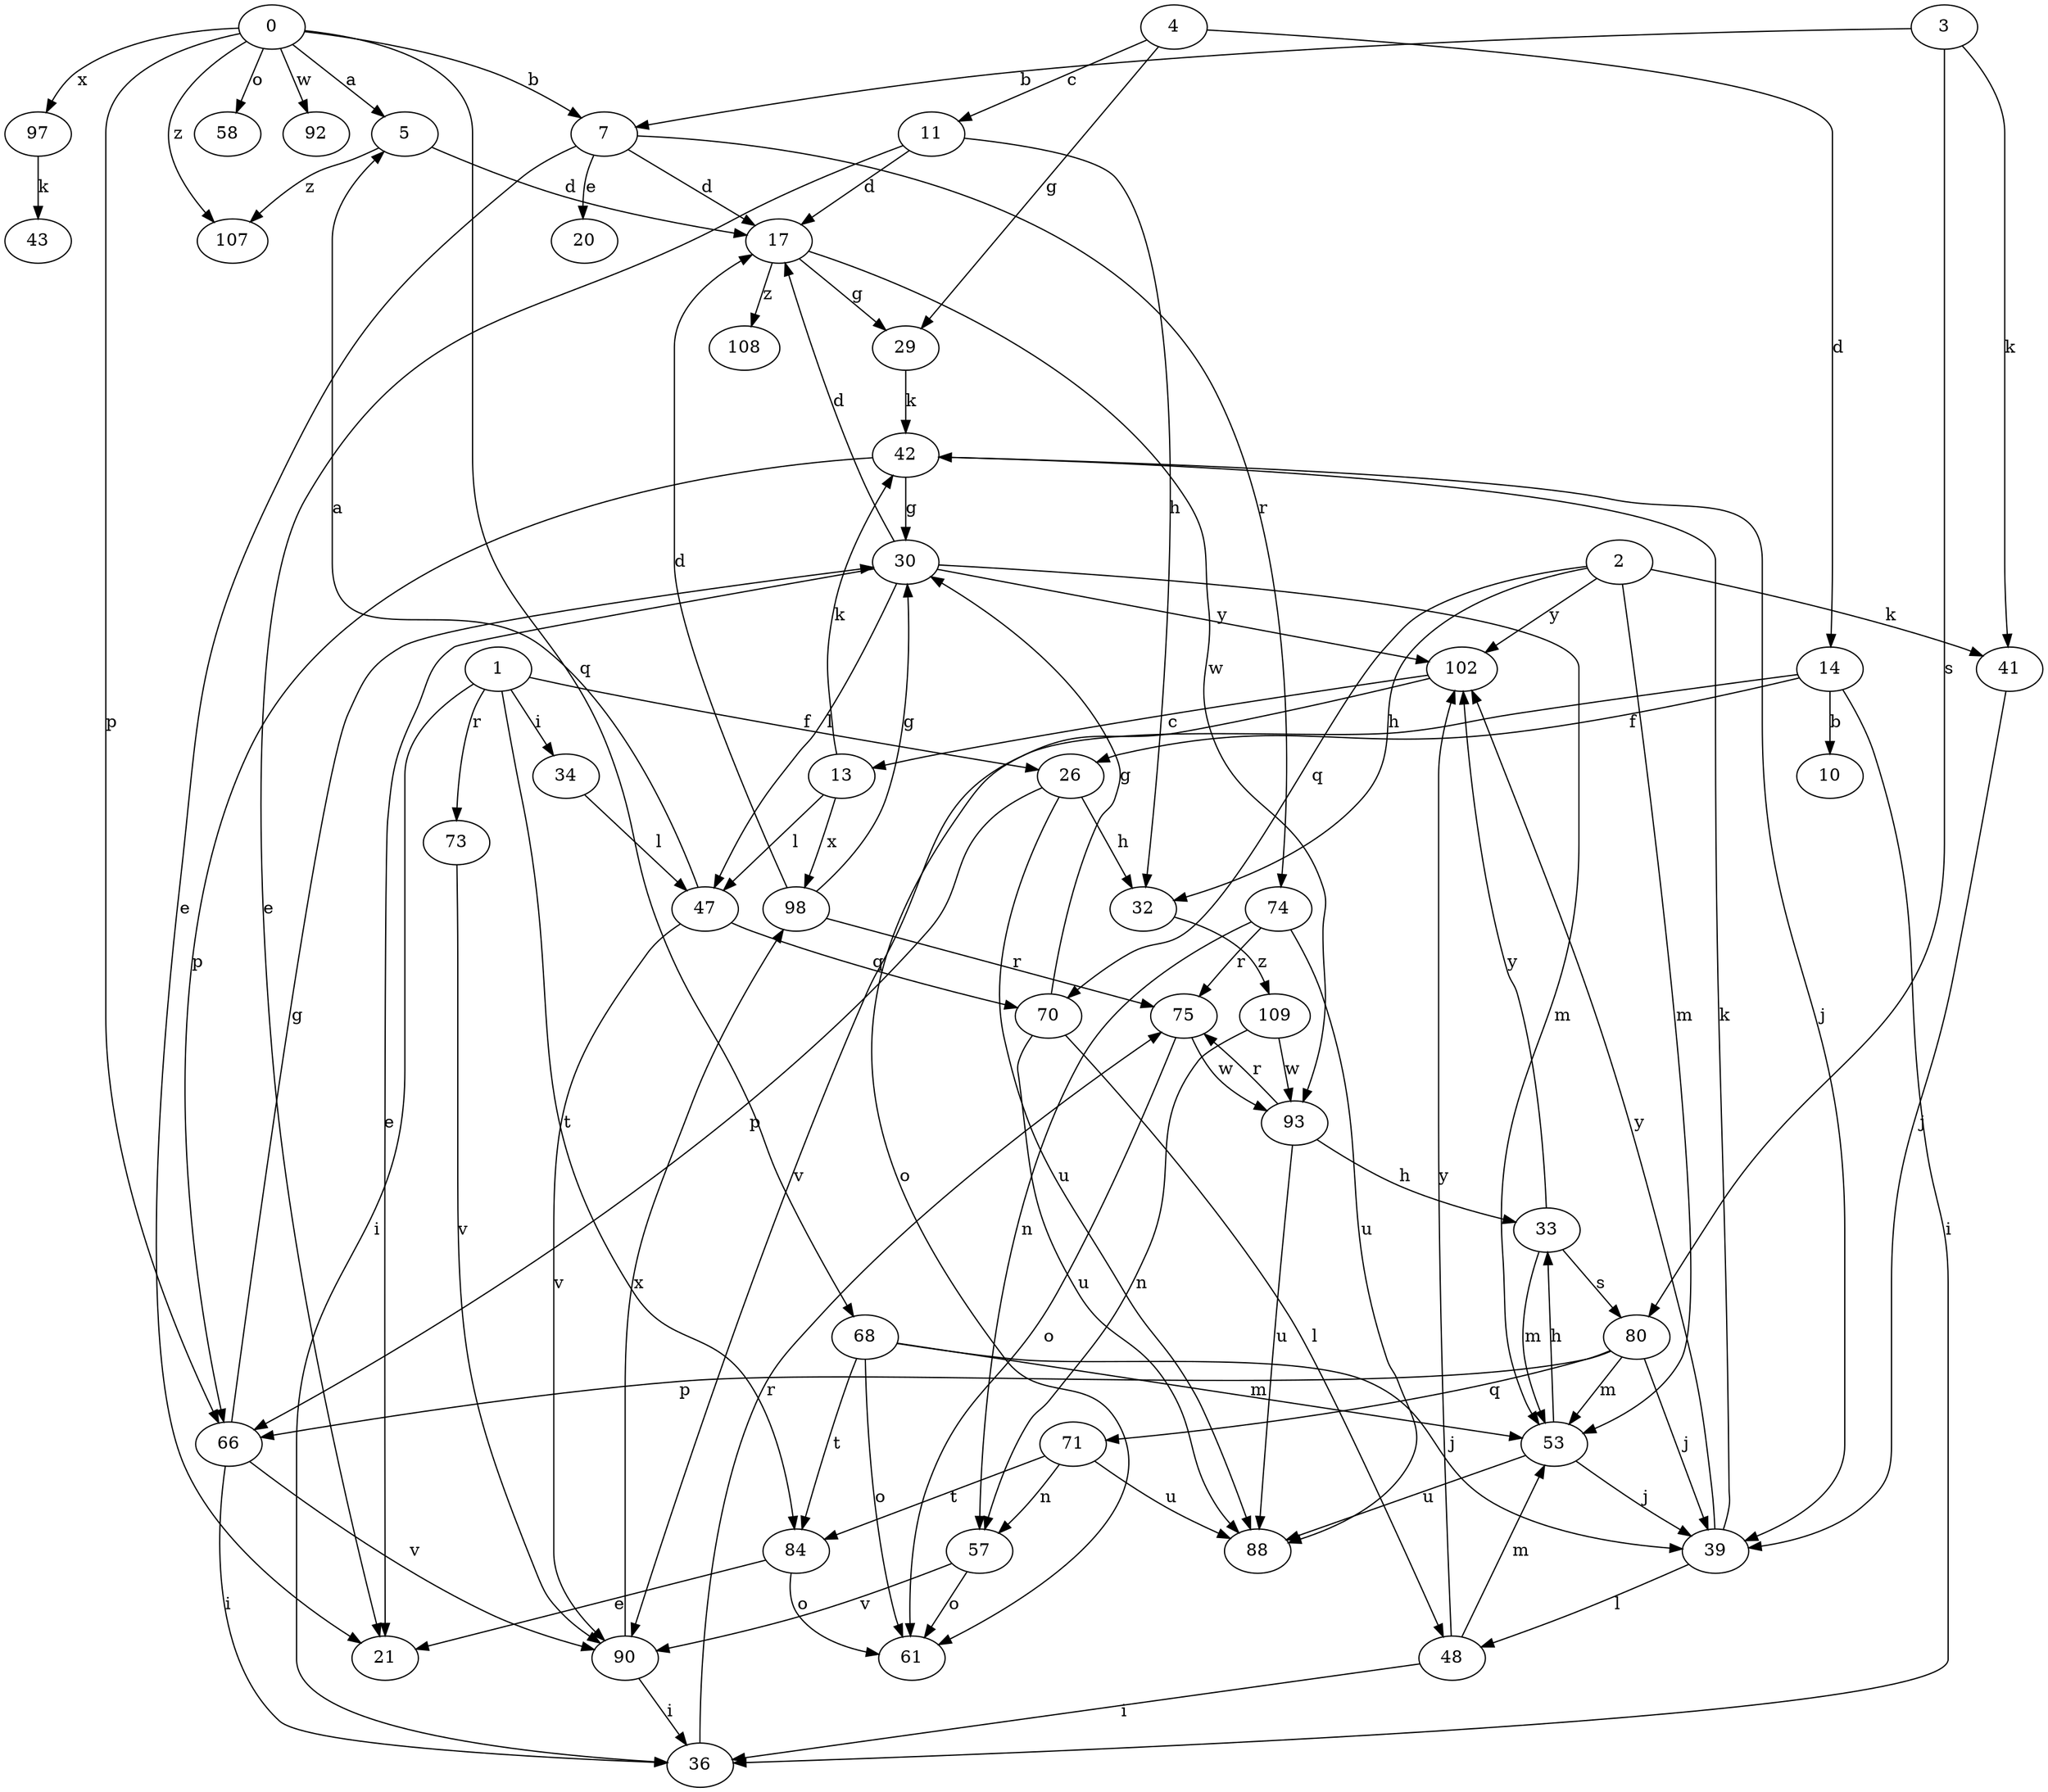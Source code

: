 strict digraph  {
0;
1;
2;
3;
4;
5;
7;
10;
11;
13;
14;
17;
20;
21;
26;
29;
30;
32;
33;
34;
36;
39;
41;
42;
43;
47;
48;
53;
57;
58;
61;
66;
68;
70;
71;
73;
74;
75;
80;
84;
88;
90;
92;
93;
97;
98;
102;
107;
108;
109;
0 -> 5  [label=a];
0 -> 7  [label=b];
0 -> 58  [label=o];
0 -> 66  [label=p];
0 -> 68  [label=q];
0 -> 92  [label=w];
0 -> 97  [label=x];
0 -> 107  [label=z];
1 -> 26  [label=f];
1 -> 34  [label=i];
1 -> 36  [label=i];
1 -> 73  [label=r];
1 -> 84  [label=t];
2 -> 32  [label=h];
2 -> 41  [label=k];
2 -> 53  [label=m];
2 -> 70  [label=q];
2 -> 102  [label=y];
3 -> 7  [label=b];
3 -> 41  [label=k];
3 -> 80  [label=s];
4 -> 11  [label=c];
4 -> 14  [label=d];
4 -> 29  [label=g];
5 -> 17  [label=d];
5 -> 107  [label=z];
7 -> 17  [label=d];
7 -> 20  [label=e];
7 -> 21  [label=e];
7 -> 74  [label=r];
11 -> 17  [label=d];
11 -> 21  [label=e];
11 -> 32  [label=h];
13 -> 42  [label=k];
13 -> 47  [label=l];
13 -> 98  [label=x];
14 -> 10  [label=b];
14 -> 26  [label=f];
14 -> 36  [label=i];
14 -> 90  [label=v];
17 -> 29  [label=g];
17 -> 93  [label=w];
17 -> 108  [label=z];
26 -> 32  [label=h];
26 -> 66  [label=p];
26 -> 88  [label=u];
29 -> 42  [label=k];
30 -> 17  [label=d];
30 -> 21  [label=e];
30 -> 47  [label=l];
30 -> 53  [label=m];
30 -> 102  [label=y];
32 -> 109  [label=z];
33 -> 53  [label=m];
33 -> 80  [label=s];
33 -> 102  [label=y];
34 -> 47  [label=l];
36 -> 75  [label=r];
39 -> 42  [label=k];
39 -> 48  [label=l];
39 -> 102  [label=y];
41 -> 39  [label=j];
42 -> 30  [label=g];
42 -> 39  [label=j];
42 -> 66  [label=p];
47 -> 5  [label=a];
47 -> 70  [label=q];
47 -> 90  [label=v];
48 -> 36  [label=i];
48 -> 53  [label=m];
48 -> 102  [label=y];
53 -> 33  [label=h];
53 -> 39  [label=j];
53 -> 88  [label=u];
57 -> 61  [label=o];
57 -> 90  [label=v];
66 -> 30  [label=g];
66 -> 36  [label=i];
66 -> 90  [label=v];
68 -> 39  [label=j];
68 -> 53  [label=m];
68 -> 61  [label=o];
68 -> 84  [label=t];
70 -> 30  [label=g];
70 -> 48  [label=l];
70 -> 88  [label=u];
71 -> 57  [label=n];
71 -> 84  [label=t];
71 -> 88  [label=u];
73 -> 90  [label=v];
74 -> 57  [label=n];
74 -> 75  [label=r];
74 -> 88  [label=u];
75 -> 61  [label=o];
75 -> 93  [label=w];
80 -> 39  [label=j];
80 -> 53  [label=m];
80 -> 66  [label=p];
80 -> 71  [label=q];
84 -> 21  [label=e];
84 -> 61  [label=o];
90 -> 36  [label=i];
90 -> 98  [label=x];
93 -> 33  [label=h];
93 -> 75  [label=r];
93 -> 88  [label=u];
97 -> 43  [label=k];
98 -> 17  [label=d];
98 -> 30  [label=g];
98 -> 75  [label=r];
102 -> 13  [label=c];
102 -> 61  [label=o];
109 -> 57  [label=n];
109 -> 93  [label=w];
}
